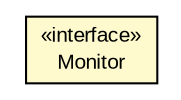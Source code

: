 #!/usr/local/bin/dot
#
# Class diagram 
# Generated by UMLGraph version 5.1 (http://www.umlgraph.org/)
#

digraph G {
	edge [fontname="arial",fontsize=10,labelfontname="arial",labelfontsize=10];
	node [fontname="arial",fontsize=10,shape=plaintext];
	nodesep=0.25;
	ranksep=0.5;
	// io.nextweb.common.Monitor
	c5811 [label=<<table title="io.nextweb.common.Monitor" border="0" cellborder="1" cellspacing="0" cellpadding="2" port="p" bgcolor="lemonChiffon" href="./Monitor.html">
		<tr><td><table border="0" cellspacing="0" cellpadding="1">
<tr><td align="center" balign="center"> &#171;interface&#187; </td></tr>
<tr><td align="center" balign="center"> Monitor </td></tr>
		</table></td></tr>
		</table>>, fontname="arial", fontcolor="black", fontsize=10.0];
}

